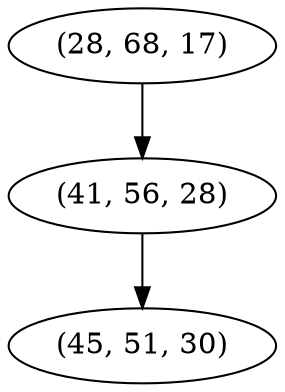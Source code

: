 digraph tree {
    "(28, 68, 17)";
    "(41, 56, 28)";
    "(45, 51, 30)";
    "(28, 68, 17)" -> "(41, 56, 28)";
    "(41, 56, 28)" -> "(45, 51, 30)";
}
